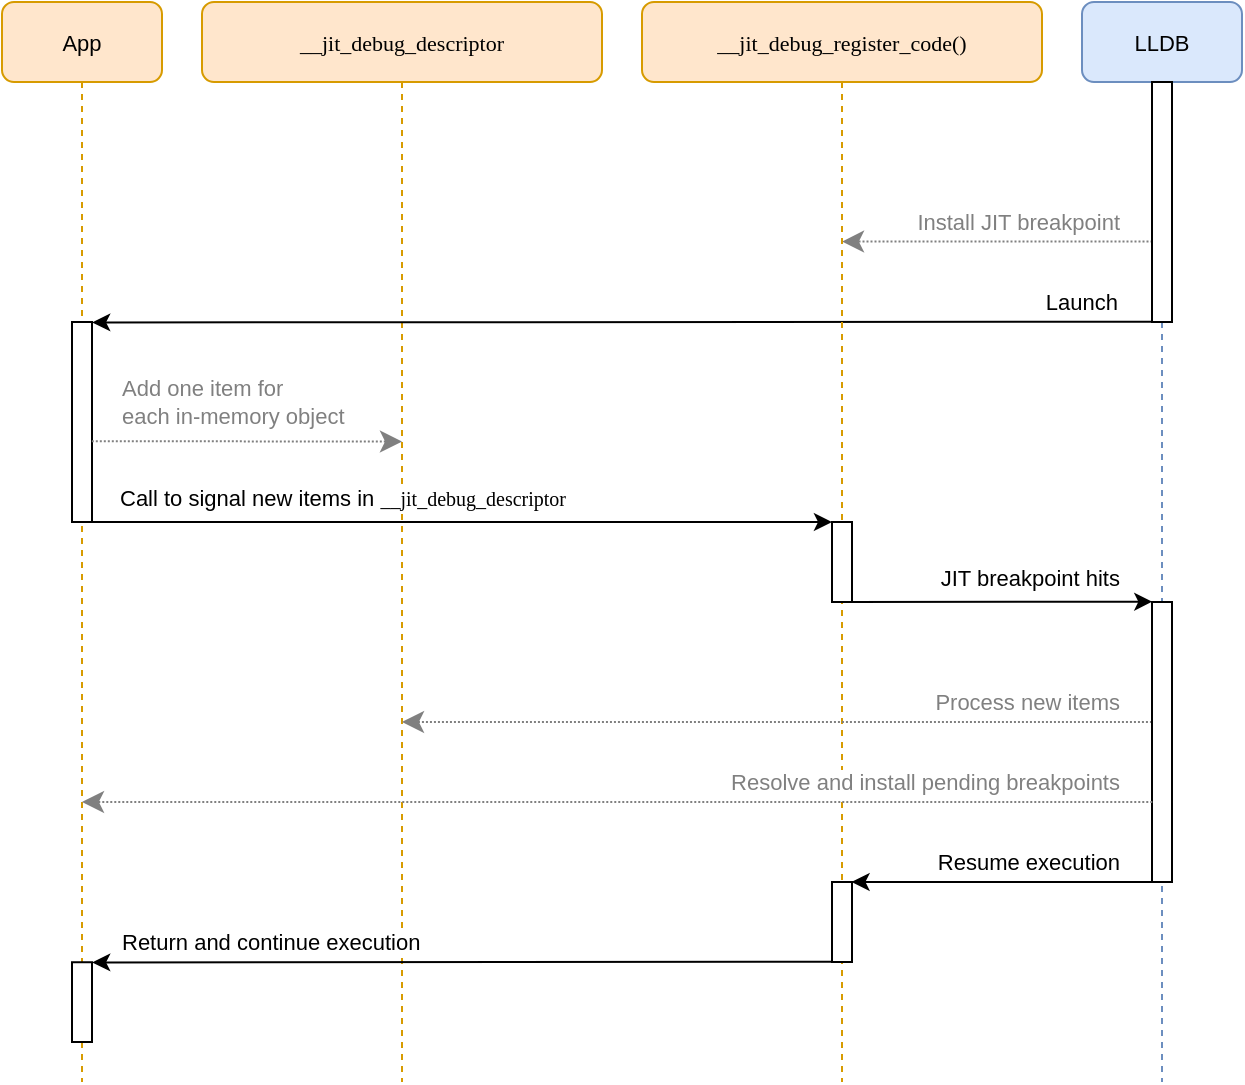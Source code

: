 <mxfile version="20.5.1" type="device"><diagram id="kgpKYQtTHZ0yAKxKKP6v" name="Page-1"><mxGraphModel dx="1589" dy="897" grid="1" gridSize="10" guides="1" tooltips="1" connect="1" arrows="1" fold="1" page="1" pageScale="1" pageWidth="850" pageHeight="1100" math="0" shadow="0"><root><mxCell id="0"/><mxCell id="1" parent="0"/><mxCell id="3nuBFxr9cyL0pnOWT2aG-1" value="App" style="shape=umlLifeline;perimeter=lifelinePerimeter;container=1;collapsible=0;recursiveResize=0;rounded=1;shadow=0;strokeWidth=1;fillColor=#ffe6cc;strokeColor=#d79b00;perimeterSpacing=0;fontSize=11;" parent="1" vertex="1"><mxGeometry x="120" y="80" width="80" height="540" as="geometry"/></mxCell><mxCell id="3nuBFxr9cyL0pnOWT2aG-2" value="" style="points=[];perimeter=orthogonalPerimeter;rounded=0;shadow=0;strokeWidth=1;" parent="3nuBFxr9cyL0pnOWT2aG-1" vertex="1"><mxGeometry x="35" y="160" width="10" height="100" as="geometry"/></mxCell><mxCell id="3nuBFxr9cyL0pnOWT2aG-5" value="__jit_debug_descriptor" style="shape=umlLifeline;perimeter=lifelinePerimeter;container=1;collapsible=0;recursiveResize=0;rounded=1;shadow=0;strokeWidth=1;fillColor=#ffe6cc;strokeColor=#d79b00;fontFamily=Source Code Pro;fontSource=https%3A%2F%2Ffonts.googleapis.com%2Fcss%3Ffamily%3DSource%2BCode%2BPro;fontSize=11;" parent="1" vertex="1"><mxGeometry x="220" y="80" width="200" height="540" as="geometry"/></mxCell><mxCell id="3nuBFxr9cyL0pnOWT2aG-8" value="" style="verticalAlign=bottom;endArrow=classic;shadow=0;strokeWidth=1;entryX=1.011;entryY=0.002;entryDx=0;entryDy=0;entryPerimeter=0;exitX=-0.002;exitY=0.999;exitDx=0;exitDy=0;exitPerimeter=0;endFill=1;" parent="1" source="3nuBFxr9cyL0pnOWT2aG-4" target="3nuBFxr9cyL0pnOWT2aG-2" edge="1"><mxGeometry x="-1" y="-50" relative="1" as="geometry"><mxPoint x="670" y="240" as="sourcePoint"/><mxPoint x="170" y="240" as="targetPoint"/><mxPoint x="40" y="20" as="offset"/></mxGeometry></mxCell><mxCell id="fM7rSWlBwB2EKhvPo7Y3-9" value="&lt;div&gt;Launch&lt;/div&gt;" style="edgeLabel;html=1;align=right;verticalAlign=middle;resizable=0;points=[];" vertex="1" connectable="0" parent="3nuBFxr9cyL0pnOWT2aG-8"><mxGeometry x="-0.744" y="1" relative="1" as="geometry"><mxPoint x="52" y="-11" as="offset"/></mxGeometry></mxCell><mxCell id="3nuBFxr9cyL0pnOWT2aG-10" value="" style="verticalAlign=bottom;endArrow=classic;dashed=1;endSize=8;shadow=0;strokeWidth=1;strokeColor=#808080;rounded=1;exitX=0.025;exitY=0.665;exitDx=0;exitDy=0;exitPerimeter=0;endFill=1;dashPattern=1 1;" parent="1" source="3nuBFxr9cyL0pnOWT2aG-4" target="fM7rSWlBwB2EKhvPo7Y3-1" edge="1"><mxGeometry x="1" y="-395" relative="1" as="geometry"><mxPoint x="285" y="276" as="targetPoint"/><mxPoint x="640" y="170" as="sourcePoint"/><mxPoint x="25" y="-1" as="offset"/></mxGeometry></mxCell><mxCell id="fM7rSWlBwB2EKhvPo7Y3-7" value="Install JIT breakpoint" style="edgeLabel;html=1;align=right;verticalAlign=middle;resizable=0;points=[];fontColor=#808080;" vertex="1" connectable="0" parent="3nuBFxr9cyL0pnOWT2aG-10"><mxGeometry x="0.347" relative="1" as="geometry"><mxPoint x="89" y="-10" as="offset"/></mxGeometry></mxCell><mxCell id="fM7rSWlBwB2EKhvPo7Y3-1" value="__jit_debug_register_code()" style="shape=umlLifeline;perimeter=lifelinePerimeter;container=1;collapsible=0;recursiveResize=0;rounded=1;shadow=0;strokeWidth=1;fillColor=#ffe6cc;strokeColor=#d79b00;fontFamily=Source Code Pro;fontSource=https%3A%2F%2Ffonts.googleapis.com%2Fcss%3Ffamily%3DSource%2BCode%2BPro;fontSize=11;" vertex="1" parent="1"><mxGeometry x="440" y="80" width="200" height="540" as="geometry"/></mxCell><mxCell id="fM7rSWlBwB2EKhvPo7Y3-16" value="" style="points=[];perimeter=orthogonalPerimeter;rounded=0;shadow=0;strokeWidth=1;" vertex="1" parent="fM7rSWlBwB2EKhvPo7Y3-1"><mxGeometry x="95" y="260" width="10" height="40" as="geometry"/></mxCell><mxCell id="fM7rSWlBwB2EKhvPo7Y3-19" value="" style="points=[];perimeter=orthogonalPerimeter;rounded=0;shadow=0;strokeWidth=1;" vertex="1" parent="fM7rSWlBwB2EKhvPo7Y3-1"><mxGeometry x="95" y="440" width="10" height="40" as="geometry"/></mxCell><mxCell id="fM7rSWlBwB2EKhvPo7Y3-31" value="" style="verticalAlign=bottom;endArrow=classic;dashed=1;endSize=8;shadow=0;strokeWidth=1;strokeColor=#808080;rounded=1;exitX=0.5;exitY=0.5;exitDx=0;exitDy=0;exitPerimeter=0;endFill=1;dashPattern=1 1;" edge="1" parent="fM7rSWlBwB2EKhvPo7Y3-1" target="3nuBFxr9cyL0pnOWT2aG-5"><mxGeometry x="1" y="-395" relative="1" as="geometry"><mxPoint x="85.005" y="360" as="targetPoint"/><mxPoint x="254.97" y="360" as="sourcePoint"/><mxPoint x="25" y="-1" as="offset"/></mxGeometry></mxCell><mxCell id="fM7rSWlBwB2EKhvPo7Y3-32" value="Process new items" style="edgeLabel;html=1;align=right;verticalAlign=middle;resizable=0;points=[];fontColor=#808080;" vertex="1" connectable="0" parent="fM7rSWlBwB2EKhvPo7Y3-31"><mxGeometry x="0.347" relative="1" as="geometry"><mxPoint x="237" y="-10" as="offset"/></mxGeometry></mxCell><mxCell id="fM7rSWlBwB2EKhvPo7Y3-3" value="LLDB" style="shape=umlLifeline;perimeter=lifelinePerimeter;container=1;collapsible=0;recursiveResize=0;rounded=1;shadow=0;strokeWidth=1;strokeColor=#6c8ebf;fillColor=#dae8fc;fontSize=11;" vertex="1" parent="1"><mxGeometry x="660" y="80" width="80" height="540" as="geometry"/></mxCell><mxCell id="3nuBFxr9cyL0pnOWT2aG-4" value="" style="points=[];perimeter=orthogonalPerimeter;rounded=0;shadow=0;strokeWidth=1;" parent="fM7rSWlBwB2EKhvPo7Y3-3" vertex="1"><mxGeometry x="35" y="40" width="10" height="120" as="geometry"/></mxCell><mxCell id="fM7rSWlBwB2EKhvPo7Y3-22" value="" style="points=[];perimeter=orthogonalPerimeter;rounded=0;shadow=0;strokeWidth=1;" vertex="1" parent="fM7rSWlBwB2EKhvPo7Y3-3"><mxGeometry x="35" y="300" width="10" height="140" as="geometry"/></mxCell><mxCell id="fM7rSWlBwB2EKhvPo7Y3-14" value="" style="verticalAlign=bottom;endArrow=classic;shadow=0;strokeWidth=1;exitX=0.997;exitY=1;exitDx=0;exitDy=0;exitPerimeter=0;endFill=1;entryX=-0.003;entryY=0;entryDx=0;entryDy=0;entryPerimeter=0;" edge="1" parent="1" source="3nuBFxr9cyL0pnOWT2aG-2" target="fM7rSWlBwB2EKhvPo7Y3-16"><mxGeometry x="-1" y="-50" relative="1" as="geometry"><mxPoint x="705.04" y="249.52" as="sourcePoint"/><mxPoint x="500" y="360" as="targetPoint"/><mxPoint x="40" y="20" as="offset"/></mxGeometry></mxCell><mxCell id="fM7rSWlBwB2EKhvPo7Y3-15" value="Call to signal new items in &lt;font style=&quot;font-size: 10px;&quot; data-font-src=&quot;https://fonts.googleapis.com/css?family=Source+Code+Pro&quot; face=&quot;Source Code Pro&quot;&gt;__jit_debug_descriptor&lt;/font&gt;" style="edgeLabel;html=1;align=left;verticalAlign=middle;resizable=0;points=[];" vertex="1" connectable="0" parent="fM7rSWlBwB2EKhvPo7Y3-14"><mxGeometry x="-0.744" y="1" relative="1" as="geometry"><mxPoint x="-35" y="-11" as="offset"/></mxGeometry></mxCell><mxCell id="fM7rSWlBwB2EKhvPo7Y3-17" value="" style="verticalAlign=bottom;endArrow=classic;shadow=0;strokeWidth=1;exitX=1.013;exitY=0.999;exitDx=0;exitDy=0;exitPerimeter=0;endFill=1;entryX=0.013;entryY=-0.001;entryDx=0;entryDy=0;entryPerimeter=0;" edge="1" parent="1" source="fM7rSWlBwB2EKhvPo7Y3-16" target="fM7rSWlBwB2EKhvPo7Y3-22"><mxGeometry x="-1" y="-50" relative="1" as="geometry"><mxPoint x="174.97" y="370" as="sourcePoint"/><mxPoint x="640" y="390" as="targetPoint"/><mxPoint x="40" y="20" as="offset"/></mxGeometry></mxCell><mxCell id="fM7rSWlBwB2EKhvPo7Y3-18" value="JIT breakpoint hits" style="edgeLabel;html=1;align=right;verticalAlign=middle;resizable=0;points=[];" vertex="1" connectable="0" parent="fM7rSWlBwB2EKhvPo7Y3-17"><mxGeometry x="-0.744" y="1" relative="1" as="geometry"><mxPoint x="115" y="-11" as="offset"/></mxGeometry></mxCell><mxCell id="fM7rSWlBwB2EKhvPo7Y3-23" value="" style="verticalAlign=bottom;endArrow=classic;shadow=0;strokeWidth=1;entryX=0.98;entryY=-0.001;entryDx=0;entryDy=0;entryPerimeter=0;endFill=1;exitX=0.013;exitY=1;exitDx=0;exitDy=0;exitPerimeter=0;" edge="1" parent="1" source="fM7rSWlBwB2EKhvPo7Y3-22" target="fM7rSWlBwB2EKhvPo7Y3-19"><mxGeometry x="-1" y="-50" relative="1" as="geometry"><mxPoint x="680" y="520" as="sourcePoint"/><mxPoint x="170" y="520.84" as="targetPoint"/><mxPoint x="40" y="20" as="offset"/></mxGeometry></mxCell><mxCell id="fM7rSWlBwB2EKhvPo7Y3-24" value="Resume execution" style="edgeLabel;html=1;align=right;verticalAlign=middle;resizable=0;points=[];" vertex="1" connectable="0" parent="fM7rSWlBwB2EKhvPo7Y3-23"><mxGeometry x="-0.744" y="1" relative="1" as="geometry"><mxPoint x="3" y="-11" as="offset"/></mxGeometry></mxCell><mxCell id="fM7rSWlBwB2EKhvPo7Y3-28" value="" style="points=[];perimeter=orthogonalPerimeter;rounded=0;shadow=0;strokeWidth=1;" vertex="1" parent="1"><mxGeometry x="155" y="560.12" width="10" height="39.88" as="geometry"/></mxCell><mxCell id="fM7rSWlBwB2EKhvPo7Y3-29" value="" style="verticalAlign=bottom;endArrow=classic;shadow=0;strokeWidth=1;entryX=1.011;entryY=0.002;entryDx=0;entryDy=0;entryPerimeter=0;exitX=0.006;exitY=0.997;exitDx=0;exitDy=0;exitPerimeter=0;endFill=1;" edge="1" parent="1" target="fM7rSWlBwB2EKhvPo7Y3-28" source="fM7rSWlBwB2EKhvPo7Y3-19"><mxGeometry x="-1" y="-50" relative="1" as="geometry"><mxPoint x="694.98" y="560.0" as="sourcePoint"/><mxPoint x="170" y="560.12" as="targetPoint"/><mxPoint x="40" y="20" as="offset"/></mxGeometry></mxCell><mxCell id="fM7rSWlBwB2EKhvPo7Y3-30" value="Return and continue execution" style="edgeLabel;html=1;align=left;verticalAlign=middle;resizable=0;points=[];" vertex="1" connectable="0" parent="fM7rSWlBwB2EKhvPo7Y3-29"><mxGeometry x="-0.744" y="1" relative="1" as="geometry"><mxPoint x="-310" y="-11" as="offset"/></mxGeometry></mxCell><mxCell id="fM7rSWlBwB2EKhvPo7Y3-33" value="" style="verticalAlign=bottom;endArrow=classic;dashed=1;endSize=8;shadow=0;strokeWidth=1;strokeColor=#808080;rounded=1;endFill=1;entryX=0.5;entryY=0.407;entryDx=0;entryDy=0;entryPerimeter=0;exitX=0.991;exitY=0.596;exitDx=0;exitDy=0;exitPerimeter=0;dashPattern=1 1;" edge="1" parent="1" source="3nuBFxr9cyL0pnOWT2aG-2" target="3nuBFxr9cyL0pnOWT2aG-5"><mxGeometry x="1" y="-395" relative="1" as="geometry"><mxPoint x="165.005" y="299.77" as="targetPoint"/><mxPoint x="80" y="300" as="sourcePoint"/><mxPoint x="25" y="-1" as="offset"/></mxGeometry></mxCell><mxCell id="fM7rSWlBwB2EKhvPo7Y3-34" value="" style="edgeLabel;html=1;align=right;verticalAlign=middle;resizable=0;points=[];" vertex="1" connectable="0" parent="fM7rSWlBwB2EKhvPo7Y3-33"><mxGeometry x="0.347" relative="1" as="geometry"><mxPoint x="230" y="-10" as="offset"/></mxGeometry></mxCell><mxCell id="fM7rSWlBwB2EKhvPo7Y3-35" value="&lt;div align=&quot;left&quot;&gt;Add one item for&lt;/div&gt;&lt;div align=&quot;left&quot;&gt;each in-memory object&lt;/div&gt;" style="edgeLabel;html=1;align=left;verticalAlign=middle;resizable=0;points=[];fontColor=#808080;" vertex="1" connectable="0" parent="fM7rSWlBwB2EKhvPo7Y3-33"><mxGeometry x="-0.586" y="-1" relative="1" as="geometry"><mxPoint x="-19" y="-21" as="offset"/></mxGeometry></mxCell><mxCell id="fM7rSWlBwB2EKhvPo7Y3-36" value="" style="verticalAlign=bottom;endArrow=classic;dashed=1;endSize=8;shadow=0;strokeWidth=1;strokeColor=#808080;rounded=1;endFill=1;exitX=0.014;exitY=0.714;exitDx=0;exitDy=0;exitPerimeter=0;dashPattern=1 1;" edge="1" parent="1" source="fM7rSWlBwB2EKhvPo7Y3-22" target="3nuBFxr9cyL0pnOWT2aG-1"><mxGeometry x="1" y="-395" relative="1" as="geometry"><mxPoint x="339.875" y="450" as="targetPoint"/><mxPoint x="704.97" y="450" as="sourcePoint"/><mxPoint x="25" y="-1" as="offset"/></mxGeometry></mxCell><mxCell id="fM7rSWlBwB2EKhvPo7Y3-37" value="Resolve and install pending breakpoints" style="edgeLabel;html=1;align=right;verticalAlign=middle;resizable=0;points=[];fontColor=#808080;" vertex="1" connectable="0" parent="fM7rSWlBwB2EKhvPo7Y3-36"><mxGeometry x="0.347" relative="1" as="geometry"><mxPoint x="345" y="-10" as="offset"/></mxGeometry></mxCell></root></mxGraphModel></diagram></mxfile>